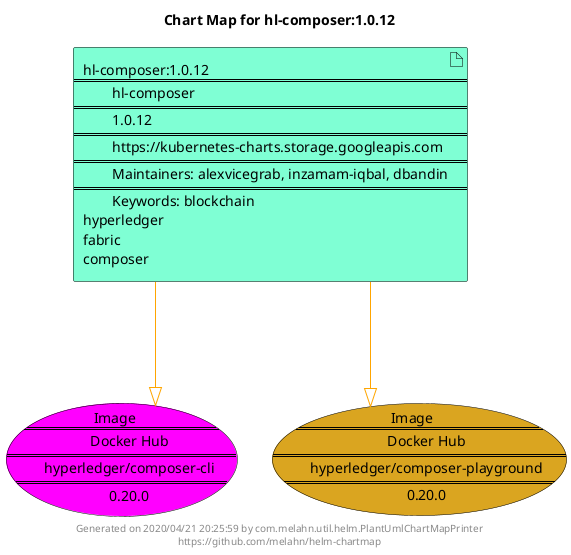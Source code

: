 @startuml
skinparam linetype ortho
skinparam backgroundColor white
skinparam usecaseBorderColor black
skinparam usecaseArrowColor LightSlateGray
skinparam artifactBorderColor black
skinparam artifactArrowColor LightSlateGray

title Chart Map for hl-composer:1.0.12

'There is one referenced Helm Chart
artifact "hl-composer:1.0.12\n====\n\thl-composer\n====\n\t1.0.12\n====\n\thttps://kubernetes-charts.storage.googleapis.com\n====\n\tMaintainers: alexvicegrab, inzamam-iqbal, dbandin\n====\n\tKeywords: blockchain\nhyperledger\nfabric\ncomposer" as hl_composer_1_0_12 #Aquamarine

'There are 2 referenced Docker Images
usecase "Image\n====\n\tDocker Hub\n====\n\thyperledger/composer-cli\n====\n\t0.20.0" as hyperledger_composer_cli_0_20_0 #Fuchsia
usecase "Image\n====\n\tDocker Hub\n====\n\thyperledger/composer-playground\n====\n\t0.20.0" as hyperledger_composer_playground_0_20_0 #GoldenRod

'Chart Dependencies
hl_composer_1_0_12--[#orange]-|>hyperledger_composer_cli_0_20_0
hl_composer_1_0_12--[#orange]-|>hyperledger_composer_playground_0_20_0

center footer Generated on 2020/04/21 20:25:59 by com.melahn.util.helm.PlantUmlChartMapPrinter\nhttps://github.com/melahn/helm-chartmap
@enduml
